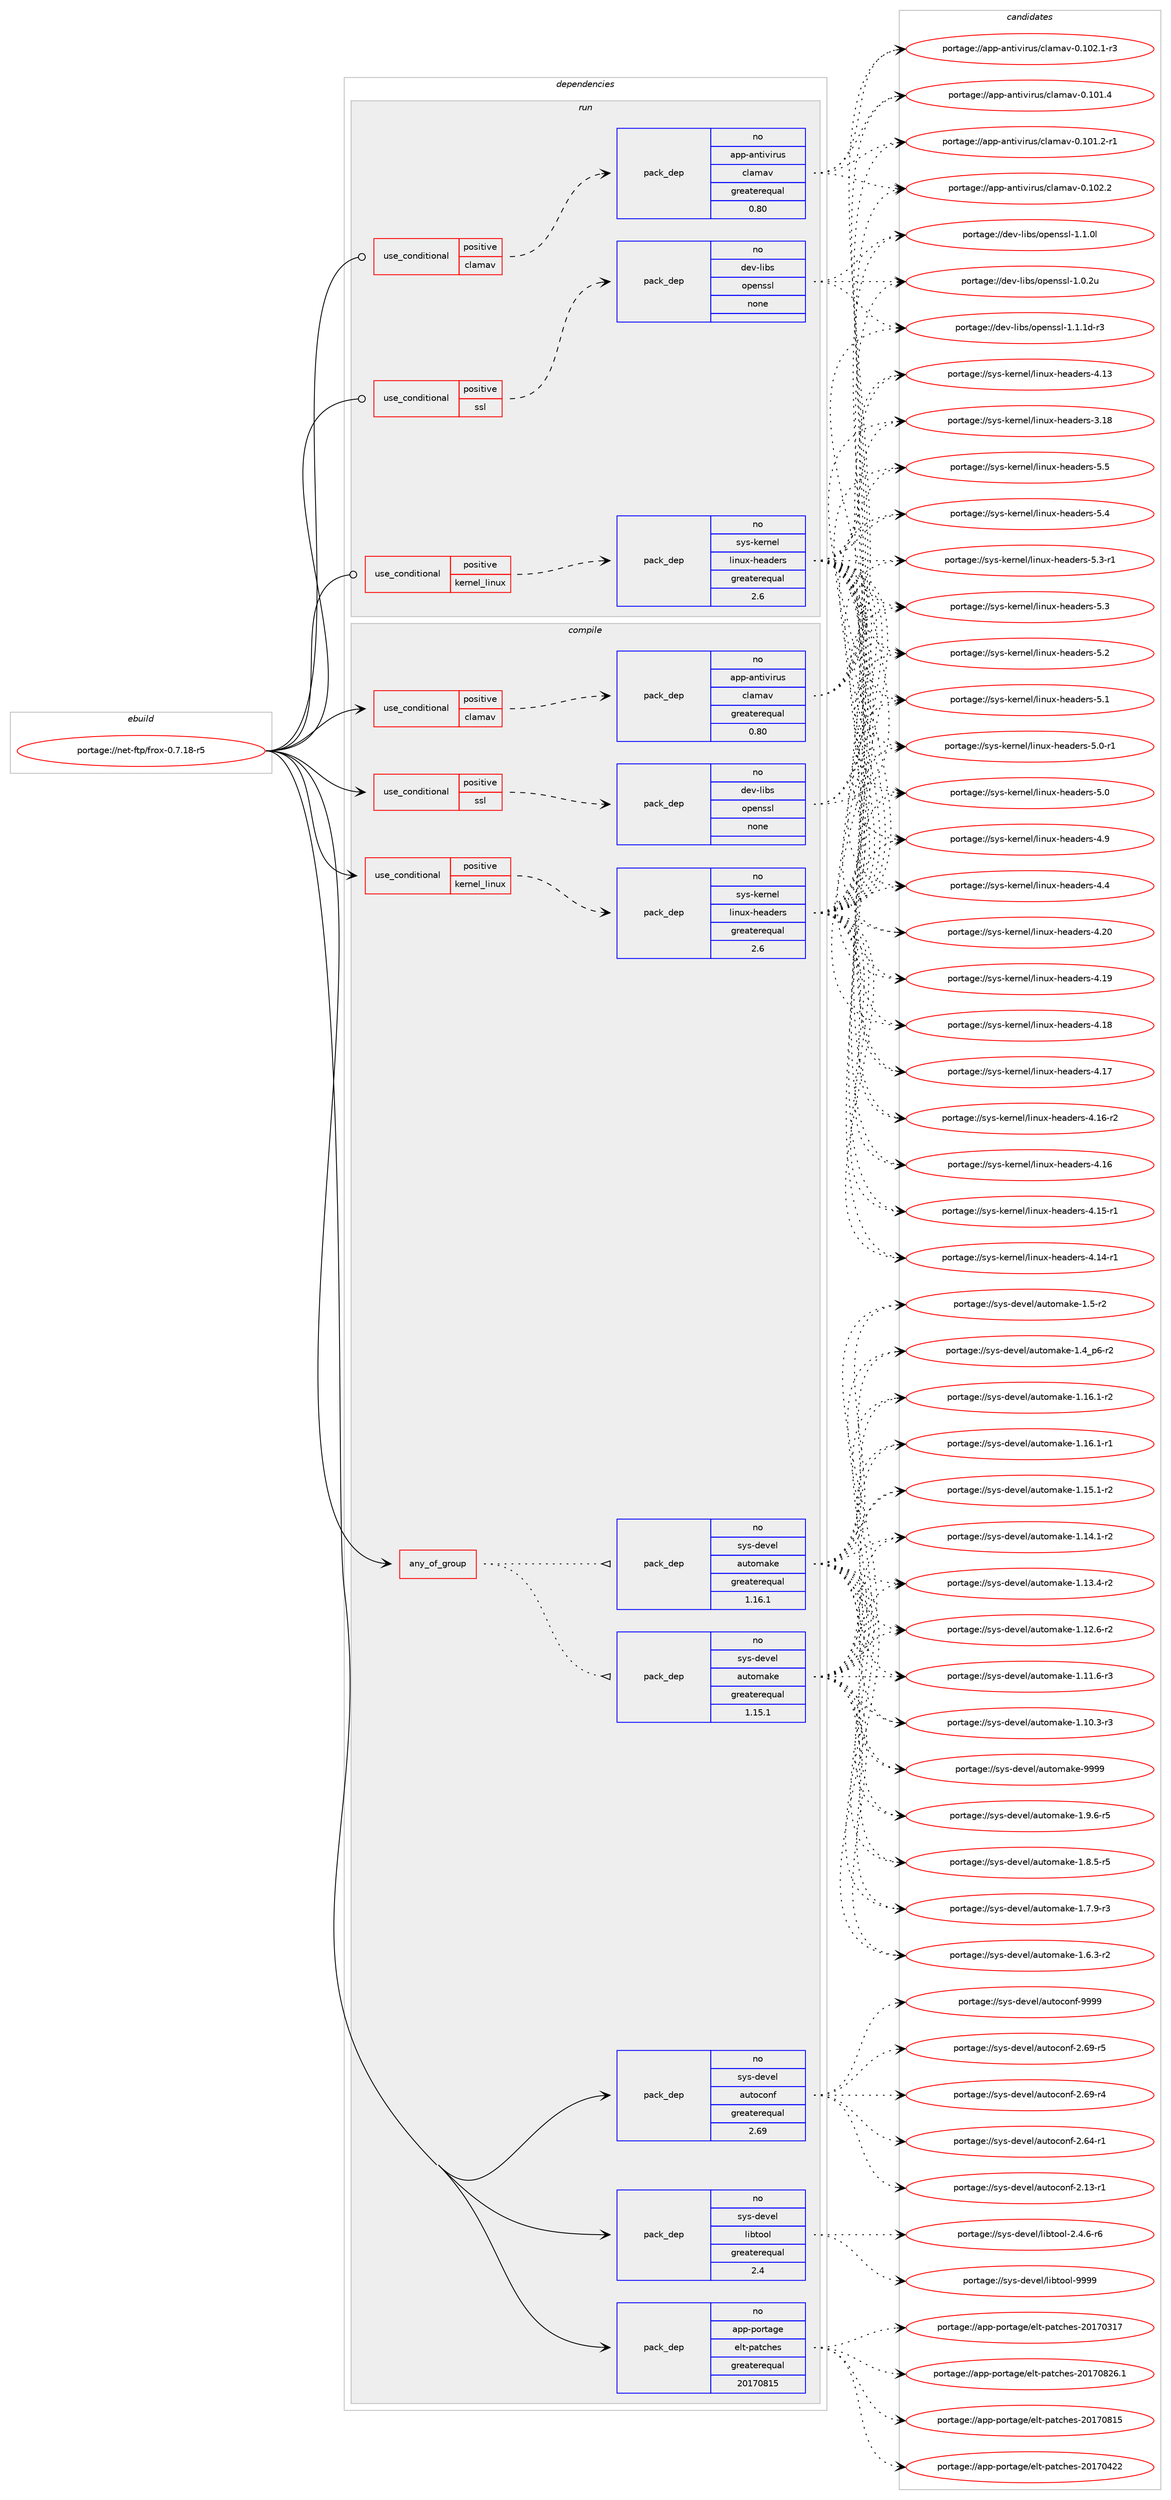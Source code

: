 digraph prolog {

# *************
# Graph options
# *************

newrank=true;
concentrate=true;
compound=true;
graph [rankdir=LR,fontname=Helvetica,fontsize=10,ranksep=1.5];#, ranksep=2.5, nodesep=0.2];
edge  [arrowhead=vee];
node  [fontname=Helvetica,fontsize=10];

# **********
# The ebuild
# **********

subgraph cluster_leftcol {
color=gray;
rank=same;
label=<<i>ebuild</i>>;
id [label="portage://net-ftp/frox-0.7.18-r5", color=red, width=4, href="../net-ftp/frox-0.7.18-r5.svg"];
}

# ****************
# The dependencies
# ****************

subgraph cluster_midcol {
color=gray;
label=<<i>dependencies</i>>;
subgraph cluster_compile {
fillcolor="#eeeeee";
style=filled;
label=<<i>compile</i>>;
subgraph any2130 {
dependency130627 [label=<<TABLE BORDER="0" CELLBORDER="1" CELLSPACING="0" CELLPADDING="4"><TR><TD CELLPADDING="10">any_of_group</TD></TR></TABLE>>, shape=none, color=red];subgraph pack100191 {
dependency130628 [label=<<TABLE BORDER="0" CELLBORDER="1" CELLSPACING="0" CELLPADDING="4" WIDTH="220"><TR><TD ROWSPAN="6" CELLPADDING="30">pack_dep</TD></TR><TR><TD WIDTH="110">no</TD></TR><TR><TD>sys-devel</TD></TR><TR><TD>automake</TD></TR><TR><TD>greaterequal</TD></TR><TR><TD>1.16.1</TD></TR></TABLE>>, shape=none, color=blue];
}
dependency130627:e -> dependency130628:w [weight=20,style="dotted",arrowhead="oinv"];
subgraph pack100192 {
dependency130629 [label=<<TABLE BORDER="0" CELLBORDER="1" CELLSPACING="0" CELLPADDING="4" WIDTH="220"><TR><TD ROWSPAN="6" CELLPADDING="30">pack_dep</TD></TR><TR><TD WIDTH="110">no</TD></TR><TR><TD>sys-devel</TD></TR><TR><TD>automake</TD></TR><TR><TD>greaterequal</TD></TR><TR><TD>1.15.1</TD></TR></TABLE>>, shape=none, color=blue];
}
dependency130627:e -> dependency130629:w [weight=20,style="dotted",arrowhead="oinv"];
}
id:e -> dependency130627:w [weight=20,style="solid",arrowhead="vee"];
subgraph cond28179 {
dependency130630 [label=<<TABLE BORDER="0" CELLBORDER="1" CELLSPACING="0" CELLPADDING="4"><TR><TD ROWSPAN="3" CELLPADDING="10">use_conditional</TD></TR><TR><TD>positive</TD></TR><TR><TD>clamav</TD></TR></TABLE>>, shape=none, color=red];
subgraph pack100193 {
dependency130631 [label=<<TABLE BORDER="0" CELLBORDER="1" CELLSPACING="0" CELLPADDING="4" WIDTH="220"><TR><TD ROWSPAN="6" CELLPADDING="30">pack_dep</TD></TR><TR><TD WIDTH="110">no</TD></TR><TR><TD>app-antivirus</TD></TR><TR><TD>clamav</TD></TR><TR><TD>greaterequal</TD></TR><TR><TD>0.80</TD></TR></TABLE>>, shape=none, color=blue];
}
dependency130630:e -> dependency130631:w [weight=20,style="dashed",arrowhead="vee"];
}
id:e -> dependency130630:w [weight=20,style="solid",arrowhead="vee"];
subgraph cond28180 {
dependency130632 [label=<<TABLE BORDER="0" CELLBORDER="1" CELLSPACING="0" CELLPADDING="4"><TR><TD ROWSPAN="3" CELLPADDING="10">use_conditional</TD></TR><TR><TD>positive</TD></TR><TR><TD>kernel_linux</TD></TR></TABLE>>, shape=none, color=red];
subgraph pack100194 {
dependency130633 [label=<<TABLE BORDER="0" CELLBORDER="1" CELLSPACING="0" CELLPADDING="4" WIDTH="220"><TR><TD ROWSPAN="6" CELLPADDING="30">pack_dep</TD></TR><TR><TD WIDTH="110">no</TD></TR><TR><TD>sys-kernel</TD></TR><TR><TD>linux-headers</TD></TR><TR><TD>greaterequal</TD></TR><TR><TD>2.6</TD></TR></TABLE>>, shape=none, color=blue];
}
dependency130632:e -> dependency130633:w [weight=20,style="dashed",arrowhead="vee"];
}
id:e -> dependency130632:w [weight=20,style="solid",arrowhead="vee"];
subgraph cond28181 {
dependency130634 [label=<<TABLE BORDER="0" CELLBORDER="1" CELLSPACING="0" CELLPADDING="4"><TR><TD ROWSPAN="3" CELLPADDING="10">use_conditional</TD></TR><TR><TD>positive</TD></TR><TR><TD>ssl</TD></TR></TABLE>>, shape=none, color=red];
subgraph pack100195 {
dependency130635 [label=<<TABLE BORDER="0" CELLBORDER="1" CELLSPACING="0" CELLPADDING="4" WIDTH="220"><TR><TD ROWSPAN="6" CELLPADDING="30">pack_dep</TD></TR><TR><TD WIDTH="110">no</TD></TR><TR><TD>dev-libs</TD></TR><TR><TD>openssl</TD></TR><TR><TD>none</TD></TR><TR><TD></TD></TR></TABLE>>, shape=none, color=blue];
}
dependency130634:e -> dependency130635:w [weight=20,style="dashed",arrowhead="vee"];
}
id:e -> dependency130634:w [weight=20,style="solid",arrowhead="vee"];
subgraph pack100196 {
dependency130636 [label=<<TABLE BORDER="0" CELLBORDER="1" CELLSPACING="0" CELLPADDING="4" WIDTH="220"><TR><TD ROWSPAN="6" CELLPADDING="30">pack_dep</TD></TR><TR><TD WIDTH="110">no</TD></TR><TR><TD>app-portage</TD></TR><TR><TD>elt-patches</TD></TR><TR><TD>greaterequal</TD></TR><TR><TD>20170815</TD></TR></TABLE>>, shape=none, color=blue];
}
id:e -> dependency130636:w [weight=20,style="solid",arrowhead="vee"];
subgraph pack100197 {
dependency130637 [label=<<TABLE BORDER="0" CELLBORDER="1" CELLSPACING="0" CELLPADDING="4" WIDTH="220"><TR><TD ROWSPAN="6" CELLPADDING="30">pack_dep</TD></TR><TR><TD WIDTH="110">no</TD></TR><TR><TD>sys-devel</TD></TR><TR><TD>autoconf</TD></TR><TR><TD>greaterequal</TD></TR><TR><TD>2.69</TD></TR></TABLE>>, shape=none, color=blue];
}
id:e -> dependency130637:w [weight=20,style="solid",arrowhead="vee"];
subgraph pack100198 {
dependency130638 [label=<<TABLE BORDER="0" CELLBORDER="1" CELLSPACING="0" CELLPADDING="4" WIDTH="220"><TR><TD ROWSPAN="6" CELLPADDING="30">pack_dep</TD></TR><TR><TD WIDTH="110">no</TD></TR><TR><TD>sys-devel</TD></TR><TR><TD>libtool</TD></TR><TR><TD>greaterequal</TD></TR><TR><TD>2.4</TD></TR></TABLE>>, shape=none, color=blue];
}
id:e -> dependency130638:w [weight=20,style="solid",arrowhead="vee"];
}
subgraph cluster_compileandrun {
fillcolor="#eeeeee";
style=filled;
label=<<i>compile and run</i>>;
}
subgraph cluster_run {
fillcolor="#eeeeee";
style=filled;
label=<<i>run</i>>;
subgraph cond28182 {
dependency130639 [label=<<TABLE BORDER="0" CELLBORDER="1" CELLSPACING="0" CELLPADDING="4"><TR><TD ROWSPAN="3" CELLPADDING="10">use_conditional</TD></TR><TR><TD>positive</TD></TR><TR><TD>clamav</TD></TR></TABLE>>, shape=none, color=red];
subgraph pack100199 {
dependency130640 [label=<<TABLE BORDER="0" CELLBORDER="1" CELLSPACING="0" CELLPADDING="4" WIDTH="220"><TR><TD ROWSPAN="6" CELLPADDING="30">pack_dep</TD></TR><TR><TD WIDTH="110">no</TD></TR><TR><TD>app-antivirus</TD></TR><TR><TD>clamav</TD></TR><TR><TD>greaterequal</TD></TR><TR><TD>0.80</TD></TR></TABLE>>, shape=none, color=blue];
}
dependency130639:e -> dependency130640:w [weight=20,style="dashed",arrowhead="vee"];
}
id:e -> dependency130639:w [weight=20,style="solid",arrowhead="odot"];
subgraph cond28183 {
dependency130641 [label=<<TABLE BORDER="0" CELLBORDER="1" CELLSPACING="0" CELLPADDING="4"><TR><TD ROWSPAN="3" CELLPADDING="10">use_conditional</TD></TR><TR><TD>positive</TD></TR><TR><TD>kernel_linux</TD></TR></TABLE>>, shape=none, color=red];
subgraph pack100200 {
dependency130642 [label=<<TABLE BORDER="0" CELLBORDER="1" CELLSPACING="0" CELLPADDING="4" WIDTH="220"><TR><TD ROWSPAN="6" CELLPADDING="30">pack_dep</TD></TR><TR><TD WIDTH="110">no</TD></TR><TR><TD>sys-kernel</TD></TR><TR><TD>linux-headers</TD></TR><TR><TD>greaterequal</TD></TR><TR><TD>2.6</TD></TR></TABLE>>, shape=none, color=blue];
}
dependency130641:e -> dependency130642:w [weight=20,style="dashed",arrowhead="vee"];
}
id:e -> dependency130641:w [weight=20,style="solid",arrowhead="odot"];
subgraph cond28184 {
dependency130643 [label=<<TABLE BORDER="0" CELLBORDER="1" CELLSPACING="0" CELLPADDING="4"><TR><TD ROWSPAN="3" CELLPADDING="10">use_conditional</TD></TR><TR><TD>positive</TD></TR><TR><TD>ssl</TD></TR></TABLE>>, shape=none, color=red];
subgraph pack100201 {
dependency130644 [label=<<TABLE BORDER="0" CELLBORDER="1" CELLSPACING="0" CELLPADDING="4" WIDTH="220"><TR><TD ROWSPAN="6" CELLPADDING="30">pack_dep</TD></TR><TR><TD WIDTH="110">no</TD></TR><TR><TD>dev-libs</TD></TR><TR><TD>openssl</TD></TR><TR><TD>none</TD></TR><TR><TD></TD></TR></TABLE>>, shape=none, color=blue];
}
dependency130643:e -> dependency130644:w [weight=20,style="dashed",arrowhead="vee"];
}
id:e -> dependency130643:w [weight=20,style="solid",arrowhead="odot"];
}
}

# **************
# The candidates
# **************

subgraph cluster_choices {
rank=same;
color=gray;
label=<<i>candidates</i>>;

subgraph choice100191 {
color=black;
nodesep=1;
choice115121115451001011181011084797117116111109971071014557575757 [label="portage://sys-devel/automake-9999", color=red, width=4,href="../sys-devel/automake-9999.svg"];
choice115121115451001011181011084797117116111109971071014549465746544511453 [label="portage://sys-devel/automake-1.9.6-r5", color=red, width=4,href="../sys-devel/automake-1.9.6-r5.svg"];
choice115121115451001011181011084797117116111109971071014549465646534511453 [label="portage://sys-devel/automake-1.8.5-r5", color=red, width=4,href="../sys-devel/automake-1.8.5-r5.svg"];
choice115121115451001011181011084797117116111109971071014549465546574511451 [label="portage://sys-devel/automake-1.7.9-r3", color=red, width=4,href="../sys-devel/automake-1.7.9-r3.svg"];
choice115121115451001011181011084797117116111109971071014549465446514511450 [label="portage://sys-devel/automake-1.6.3-r2", color=red, width=4,href="../sys-devel/automake-1.6.3-r2.svg"];
choice11512111545100101118101108479711711611110997107101454946534511450 [label="portage://sys-devel/automake-1.5-r2", color=red, width=4,href="../sys-devel/automake-1.5-r2.svg"];
choice115121115451001011181011084797117116111109971071014549465295112544511450 [label="portage://sys-devel/automake-1.4_p6-r2", color=red, width=4,href="../sys-devel/automake-1.4_p6-r2.svg"];
choice11512111545100101118101108479711711611110997107101454946495446494511450 [label="portage://sys-devel/automake-1.16.1-r2", color=red, width=4,href="../sys-devel/automake-1.16.1-r2.svg"];
choice11512111545100101118101108479711711611110997107101454946495446494511449 [label="portage://sys-devel/automake-1.16.1-r1", color=red, width=4,href="../sys-devel/automake-1.16.1-r1.svg"];
choice11512111545100101118101108479711711611110997107101454946495346494511450 [label="portage://sys-devel/automake-1.15.1-r2", color=red, width=4,href="../sys-devel/automake-1.15.1-r2.svg"];
choice11512111545100101118101108479711711611110997107101454946495246494511450 [label="portage://sys-devel/automake-1.14.1-r2", color=red, width=4,href="../sys-devel/automake-1.14.1-r2.svg"];
choice11512111545100101118101108479711711611110997107101454946495146524511450 [label="portage://sys-devel/automake-1.13.4-r2", color=red, width=4,href="../sys-devel/automake-1.13.4-r2.svg"];
choice11512111545100101118101108479711711611110997107101454946495046544511450 [label="portage://sys-devel/automake-1.12.6-r2", color=red, width=4,href="../sys-devel/automake-1.12.6-r2.svg"];
choice11512111545100101118101108479711711611110997107101454946494946544511451 [label="portage://sys-devel/automake-1.11.6-r3", color=red, width=4,href="../sys-devel/automake-1.11.6-r3.svg"];
choice11512111545100101118101108479711711611110997107101454946494846514511451 [label="portage://sys-devel/automake-1.10.3-r3", color=red, width=4,href="../sys-devel/automake-1.10.3-r3.svg"];
dependency130628:e -> choice115121115451001011181011084797117116111109971071014557575757:w [style=dotted,weight="100"];
dependency130628:e -> choice115121115451001011181011084797117116111109971071014549465746544511453:w [style=dotted,weight="100"];
dependency130628:e -> choice115121115451001011181011084797117116111109971071014549465646534511453:w [style=dotted,weight="100"];
dependency130628:e -> choice115121115451001011181011084797117116111109971071014549465546574511451:w [style=dotted,weight="100"];
dependency130628:e -> choice115121115451001011181011084797117116111109971071014549465446514511450:w [style=dotted,weight="100"];
dependency130628:e -> choice11512111545100101118101108479711711611110997107101454946534511450:w [style=dotted,weight="100"];
dependency130628:e -> choice115121115451001011181011084797117116111109971071014549465295112544511450:w [style=dotted,weight="100"];
dependency130628:e -> choice11512111545100101118101108479711711611110997107101454946495446494511450:w [style=dotted,weight="100"];
dependency130628:e -> choice11512111545100101118101108479711711611110997107101454946495446494511449:w [style=dotted,weight="100"];
dependency130628:e -> choice11512111545100101118101108479711711611110997107101454946495346494511450:w [style=dotted,weight="100"];
dependency130628:e -> choice11512111545100101118101108479711711611110997107101454946495246494511450:w [style=dotted,weight="100"];
dependency130628:e -> choice11512111545100101118101108479711711611110997107101454946495146524511450:w [style=dotted,weight="100"];
dependency130628:e -> choice11512111545100101118101108479711711611110997107101454946495046544511450:w [style=dotted,weight="100"];
dependency130628:e -> choice11512111545100101118101108479711711611110997107101454946494946544511451:w [style=dotted,weight="100"];
dependency130628:e -> choice11512111545100101118101108479711711611110997107101454946494846514511451:w [style=dotted,weight="100"];
}
subgraph choice100192 {
color=black;
nodesep=1;
choice115121115451001011181011084797117116111109971071014557575757 [label="portage://sys-devel/automake-9999", color=red, width=4,href="../sys-devel/automake-9999.svg"];
choice115121115451001011181011084797117116111109971071014549465746544511453 [label="portage://sys-devel/automake-1.9.6-r5", color=red, width=4,href="../sys-devel/automake-1.9.6-r5.svg"];
choice115121115451001011181011084797117116111109971071014549465646534511453 [label="portage://sys-devel/automake-1.8.5-r5", color=red, width=4,href="../sys-devel/automake-1.8.5-r5.svg"];
choice115121115451001011181011084797117116111109971071014549465546574511451 [label="portage://sys-devel/automake-1.7.9-r3", color=red, width=4,href="../sys-devel/automake-1.7.9-r3.svg"];
choice115121115451001011181011084797117116111109971071014549465446514511450 [label="portage://sys-devel/automake-1.6.3-r2", color=red, width=4,href="../sys-devel/automake-1.6.3-r2.svg"];
choice11512111545100101118101108479711711611110997107101454946534511450 [label="portage://sys-devel/automake-1.5-r2", color=red, width=4,href="../sys-devel/automake-1.5-r2.svg"];
choice115121115451001011181011084797117116111109971071014549465295112544511450 [label="portage://sys-devel/automake-1.4_p6-r2", color=red, width=4,href="../sys-devel/automake-1.4_p6-r2.svg"];
choice11512111545100101118101108479711711611110997107101454946495446494511450 [label="portage://sys-devel/automake-1.16.1-r2", color=red, width=4,href="../sys-devel/automake-1.16.1-r2.svg"];
choice11512111545100101118101108479711711611110997107101454946495446494511449 [label="portage://sys-devel/automake-1.16.1-r1", color=red, width=4,href="../sys-devel/automake-1.16.1-r1.svg"];
choice11512111545100101118101108479711711611110997107101454946495346494511450 [label="portage://sys-devel/automake-1.15.1-r2", color=red, width=4,href="../sys-devel/automake-1.15.1-r2.svg"];
choice11512111545100101118101108479711711611110997107101454946495246494511450 [label="portage://sys-devel/automake-1.14.1-r2", color=red, width=4,href="../sys-devel/automake-1.14.1-r2.svg"];
choice11512111545100101118101108479711711611110997107101454946495146524511450 [label="portage://sys-devel/automake-1.13.4-r2", color=red, width=4,href="../sys-devel/automake-1.13.4-r2.svg"];
choice11512111545100101118101108479711711611110997107101454946495046544511450 [label="portage://sys-devel/automake-1.12.6-r2", color=red, width=4,href="../sys-devel/automake-1.12.6-r2.svg"];
choice11512111545100101118101108479711711611110997107101454946494946544511451 [label="portage://sys-devel/automake-1.11.6-r3", color=red, width=4,href="../sys-devel/automake-1.11.6-r3.svg"];
choice11512111545100101118101108479711711611110997107101454946494846514511451 [label="portage://sys-devel/automake-1.10.3-r3", color=red, width=4,href="../sys-devel/automake-1.10.3-r3.svg"];
dependency130629:e -> choice115121115451001011181011084797117116111109971071014557575757:w [style=dotted,weight="100"];
dependency130629:e -> choice115121115451001011181011084797117116111109971071014549465746544511453:w [style=dotted,weight="100"];
dependency130629:e -> choice115121115451001011181011084797117116111109971071014549465646534511453:w [style=dotted,weight="100"];
dependency130629:e -> choice115121115451001011181011084797117116111109971071014549465546574511451:w [style=dotted,weight="100"];
dependency130629:e -> choice115121115451001011181011084797117116111109971071014549465446514511450:w [style=dotted,weight="100"];
dependency130629:e -> choice11512111545100101118101108479711711611110997107101454946534511450:w [style=dotted,weight="100"];
dependency130629:e -> choice115121115451001011181011084797117116111109971071014549465295112544511450:w [style=dotted,weight="100"];
dependency130629:e -> choice11512111545100101118101108479711711611110997107101454946495446494511450:w [style=dotted,weight="100"];
dependency130629:e -> choice11512111545100101118101108479711711611110997107101454946495446494511449:w [style=dotted,weight="100"];
dependency130629:e -> choice11512111545100101118101108479711711611110997107101454946495346494511450:w [style=dotted,weight="100"];
dependency130629:e -> choice11512111545100101118101108479711711611110997107101454946495246494511450:w [style=dotted,weight="100"];
dependency130629:e -> choice11512111545100101118101108479711711611110997107101454946495146524511450:w [style=dotted,weight="100"];
dependency130629:e -> choice11512111545100101118101108479711711611110997107101454946495046544511450:w [style=dotted,weight="100"];
dependency130629:e -> choice11512111545100101118101108479711711611110997107101454946494946544511451:w [style=dotted,weight="100"];
dependency130629:e -> choice11512111545100101118101108479711711611110997107101454946494846514511451:w [style=dotted,weight="100"];
}
subgraph choice100193 {
color=black;
nodesep=1;
choice971121124597110116105118105114117115479910897109971184548464948504650 [label="portage://app-antivirus/clamav-0.102.2", color=red, width=4,href="../app-antivirus/clamav-0.102.2.svg"];
choice9711211245971101161051181051141171154799108971099711845484649485046494511451 [label="portage://app-antivirus/clamav-0.102.1-r3", color=red, width=4,href="../app-antivirus/clamav-0.102.1-r3.svg"];
choice971121124597110116105118105114117115479910897109971184548464948494652 [label="portage://app-antivirus/clamav-0.101.4", color=red, width=4,href="../app-antivirus/clamav-0.101.4.svg"];
choice9711211245971101161051181051141171154799108971099711845484649484946504511449 [label="portage://app-antivirus/clamav-0.101.2-r1", color=red, width=4,href="../app-antivirus/clamav-0.101.2-r1.svg"];
dependency130631:e -> choice971121124597110116105118105114117115479910897109971184548464948504650:w [style=dotted,weight="100"];
dependency130631:e -> choice9711211245971101161051181051141171154799108971099711845484649485046494511451:w [style=dotted,weight="100"];
dependency130631:e -> choice971121124597110116105118105114117115479910897109971184548464948494652:w [style=dotted,weight="100"];
dependency130631:e -> choice9711211245971101161051181051141171154799108971099711845484649484946504511449:w [style=dotted,weight="100"];
}
subgraph choice100194 {
color=black;
nodesep=1;
choice1151211154510710111411010110847108105110117120451041019710010111411545534653 [label="portage://sys-kernel/linux-headers-5.5", color=red, width=4,href="../sys-kernel/linux-headers-5.5.svg"];
choice1151211154510710111411010110847108105110117120451041019710010111411545534652 [label="portage://sys-kernel/linux-headers-5.4", color=red, width=4,href="../sys-kernel/linux-headers-5.4.svg"];
choice11512111545107101114110101108471081051101171204510410197100101114115455346514511449 [label="portage://sys-kernel/linux-headers-5.3-r1", color=red, width=4,href="../sys-kernel/linux-headers-5.3-r1.svg"];
choice1151211154510710111411010110847108105110117120451041019710010111411545534651 [label="portage://sys-kernel/linux-headers-5.3", color=red, width=4,href="../sys-kernel/linux-headers-5.3.svg"];
choice1151211154510710111411010110847108105110117120451041019710010111411545534650 [label="portage://sys-kernel/linux-headers-5.2", color=red, width=4,href="../sys-kernel/linux-headers-5.2.svg"];
choice1151211154510710111411010110847108105110117120451041019710010111411545534649 [label="portage://sys-kernel/linux-headers-5.1", color=red, width=4,href="../sys-kernel/linux-headers-5.1.svg"];
choice11512111545107101114110101108471081051101171204510410197100101114115455346484511449 [label="portage://sys-kernel/linux-headers-5.0-r1", color=red, width=4,href="../sys-kernel/linux-headers-5.0-r1.svg"];
choice1151211154510710111411010110847108105110117120451041019710010111411545534648 [label="portage://sys-kernel/linux-headers-5.0", color=red, width=4,href="../sys-kernel/linux-headers-5.0.svg"];
choice1151211154510710111411010110847108105110117120451041019710010111411545524657 [label="portage://sys-kernel/linux-headers-4.9", color=red, width=4,href="../sys-kernel/linux-headers-4.9.svg"];
choice1151211154510710111411010110847108105110117120451041019710010111411545524652 [label="portage://sys-kernel/linux-headers-4.4", color=red, width=4,href="../sys-kernel/linux-headers-4.4.svg"];
choice115121115451071011141101011084710810511011712045104101971001011141154552465048 [label="portage://sys-kernel/linux-headers-4.20", color=red, width=4,href="../sys-kernel/linux-headers-4.20.svg"];
choice115121115451071011141101011084710810511011712045104101971001011141154552464957 [label="portage://sys-kernel/linux-headers-4.19", color=red, width=4,href="../sys-kernel/linux-headers-4.19.svg"];
choice115121115451071011141101011084710810511011712045104101971001011141154552464956 [label="portage://sys-kernel/linux-headers-4.18", color=red, width=4,href="../sys-kernel/linux-headers-4.18.svg"];
choice115121115451071011141101011084710810511011712045104101971001011141154552464955 [label="portage://sys-kernel/linux-headers-4.17", color=red, width=4,href="../sys-kernel/linux-headers-4.17.svg"];
choice1151211154510710111411010110847108105110117120451041019710010111411545524649544511450 [label="portage://sys-kernel/linux-headers-4.16-r2", color=red, width=4,href="../sys-kernel/linux-headers-4.16-r2.svg"];
choice115121115451071011141101011084710810511011712045104101971001011141154552464954 [label="portage://sys-kernel/linux-headers-4.16", color=red, width=4,href="../sys-kernel/linux-headers-4.16.svg"];
choice1151211154510710111411010110847108105110117120451041019710010111411545524649534511449 [label="portage://sys-kernel/linux-headers-4.15-r1", color=red, width=4,href="../sys-kernel/linux-headers-4.15-r1.svg"];
choice1151211154510710111411010110847108105110117120451041019710010111411545524649524511449 [label="portage://sys-kernel/linux-headers-4.14-r1", color=red, width=4,href="../sys-kernel/linux-headers-4.14-r1.svg"];
choice115121115451071011141101011084710810511011712045104101971001011141154552464951 [label="portage://sys-kernel/linux-headers-4.13", color=red, width=4,href="../sys-kernel/linux-headers-4.13.svg"];
choice115121115451071011141101011084710810511011712045104101971001011141154551464956 [label="portage://sys-kernel/linux-headers-3.18", color=red, width=4,href="../sys-kernel/linux-headers-3.18.svg"];
dependency130633:e -> choice1151211154510710111411010110847108105110117120451041019710010111411545534653:w [style=dotted,weight="100"];
dependency130633:e -> choice1151211154510710111411010110847108105110117120451041019710010111411545534652:w [style=dotted,weight="100"];
dependency130633:e -> choice11512111545107101114110101108471081051101171204510410197100101114115455346514511449:w [style=dotted,weight="100"];
dependency130633:e -> choice1151211154510710111411010110847108105110117120451041019710010111411545534651:w [style=dotted,weight="100"];
dependency130633:e -> choice1151211154510710111411010110847108105110117120451041019710010111411545534650:w [style=dotted,weight="100"];
dependency130633:e -> choice1151211154510710111411010110847108105110117120451041019710010111411545534649:w [style=dotted,weight="100"];
dependency130633:e -> choice11512111545107101114110101108471081051101171204510410197100101114115455346484511449:w [style=dotted,weight="100"];
dependency130633:e -> choice1151211154510710111411010110847108105110117120451041019710010111411545534648:w [style=dotted,weight="100"];
dependency130633:e -> choice1151211154510710111411010110847108105110117120451041019710010111411545524657:w [style=dotted,weight="100"];
dependency130633:e -> choice1151211154510710111411010110847108105110117120451041019710010111411545524652:w [style=dotted,weight="100"];
dependency130633:e -> choice115121115451071011141101011084710810511011712045104101971001011141154552465048:w [style=dotted,weight="100"];
dependency130633:e -> choice115121115451071011141101011084710810511011712045104101971001011141154552464957:w [style=dotted,weight="100"];
dependency130633:e -> choice115121115451071011141101011084710810511011712045104101971001011141154552464956:w [style=dotted,weight="100"];
dependency130633:e -> choice115121115451071011141101011084710810511011712045104101971001011141154552464955:w [style=dotted,weight="100"];
dependency130633:e -> choice1151211154510710111411010110847108105110117120451041019710010111411545524649544511450:w [style=dotted,weight="100"];
dependency130633:e -> choice115121115451071011141101011084710810511011712045104101971001011141154552464954:w [style=dotted,weight="100"];
dependency130633:e -> choice1151211154510710111411010110847108105110117120451041019710010111411545524649534511449:w [style=dotted,weight="100"];
dependency130633:e -> choice1151211154510710111411010110847108105110117120451041019710010111411545524649524511449:w [style=dotted,weight="100"];
dependency130633:e -> choice115121115451071011141101011084710810511011712045104101971001011141154552464951:w [style=dotted,weight="100"];
dependency130633:e -> choice115121115451071011141101011084710810511011712045104101971001011141154551464956:w [style=dotted,weight="100"];
}
subgraph choice100195 {
color=black;
nodesep=1;
choice1001011184510810598115471111121011101151151084549464946491004511451 [label="portage://dev-libs/openssl-1.1.1d-r3", color=red, width=4,href="../dev-libs/openssl-1.1.1d-r3.svg"];
choice100101118451081059811547111112101110115115108454946494648108 [label="portage://dev-libs/openssl-1.1.0l", color=red, width=4,href="../dev-libs/openssl-1.1.0l.svg"];
choice100101118451081059811547111112101110115115108454946484650117 [label="portage://dev-libs/openssl-1.0.2u", color=red, width=4,href="../dev-libs/openssl-1.0.2u.svg"];
dependency130635:e -> choice1001011184510810598115471111121011101151151084549464946491004511451:w [style=dotted,weight="100"];
dependency130635:e -> choice100101118451081059811547111112101110115115108454946494648108:w [style=dotted,weight="100"];
dependency130635:e -> choice100101118451081059811547111112101110115115108454946484650117:w [style=dotted,weight="100"];
}
subgraph choice100196 {
color=black;
nodesep=1;
choice971121124511211111411697103101471011081164511297116991041011154550484955485650544649 [label="portage://app-portage/elt-patches-20170826.1", color=red, width=4,href="../app-portage/elt-patches-20170826.1.svg"];
choice97112112451121111141169710310147101108116451129711699104101115455048495548564953 [label="portage://app-portage/elt-patches-20170815", color=red, width=4,href="../app-portage/elt-patches-20170815.svg"];
choice97112112451121111141169710310147101108116451129711699104101115455048495548525050 [label="portage://app-portage/elt-patches-20170422", color=red, width=4,href="../app-portage/elt-patches-20170422.svg"];
choice97112112451121111141169710310147101108116451129711699104101115455048495548514955 [label="portage://app-portage/elt-patches-20170317", color=red, width=4,href="../app-portage/elt-patches-20170317.svg"];
dependency130636:e -> choice971121124511211111411697103101471011081164511297116991041011154550484955485650544649:w [style=dotted,weight="100"];
dependency130636:e -> choice97112112451121111141169710310147101108116451129711699104101115455048495548564953:w [style=dotted,weight="100"];
dependency130636:e -> choice97112112451121111141169710310147101108116451129711699104101115455048495548525050:w [style=dotted,weight="100"];
dependency130636:e -> choice97112112451121111141169710310147101108116451129711699104101115455048495548514955:w [style=dotted,weight="100"];
}
subgraph choice100197 {
color=black;
nodesep=1;
choice115121115451001011181011084797117116111991111101024557575757 [label="portage://sys-devel/autoconf-9999", color=red, width=4,href="../sys-devel/autoconf-9999.svg"];
choice1151211154510010111810110847971171161119911111010245504654574511453 [label="portage://sys-devel/autoconf-2.69-r5", color=red, width=4,href="../sys-devel/autoconf-2.69-r5.svg"];
choice1151211154510010111810110847971171161119911111010245504654574511452 [label="portage://sys-devel/autoconf-2.69-r4", color=red, width=4,href="../sys-devel/autoconf-2.69-r4.svg"];
choice1151211154510010111810110847971171161119911111010245504654524511449 [label="portage://sys-devel/autoconf-2.64-r1", color=red, width=4,href="../sys-devel/autoconf-2.64-r1.svg"];
choice1151211154510010111810110847971171161119911111010245504649514511449 [label="portage://sys-devel/autoconf-2.13-r1", color=red, width=4,href="../sys-devel/autoconf-2.13-r1.svg"];
dependency130637:e -> choice115121115451001011181011084797117116111991111101024557575757:w [style=dotted,weight="100"];
dependency130637:e -> choice1151211154510010111810110847971171161119911111010245504654574511453:w [style=dotted,weight="100"];
dependency130637:e -> choice1151211154510010111810110847971171161119911111010245504654574511452:w [style=dotted,weight="100"];
dependency130637:e -> choice1151211154510010111810110847971171161119911111010245504654524511449:w [style=dotted,weight="100"];
dependency130637:e -> choice1151211154510010111810110847971171161119911111010245504649514511449:w [style=dotted,weight="100"];
}
subgraph choice100198 {
color=black;
nodesep=1;
choice1151211154510010111810110847108105981161111111084557575757 [label="portage://sys-devel/libtool-9999", color=red, width=4,href="../sys-devel/libtool-9999.svg"];
choice1151211154510010111810110847108105981161111111084550465246544511454 [label="portage://sys-devel/libtool-2.4.6-r6", color=red, width=4,href="../sys-devel/libtool-2.4.6-r6.svg"];
dependency130638:e -> choice1151211154510010111810110847108105981161111111084557575757:w [style=dotted,weight="100"];
dependency130638:e -> choice1151211154510010111810110847108105981161111111084550465246544511454:w [style=dotted,weight="100"];
}
subgraph choice100199 {
color=black;
nodesep=1;
choice971121124597110116105118105114117115479910897109971184548464948504650 [label="portage://app-antivirus/clamav-0.102.2", color=red, width=4,href="../app-antivirus/clamav-0.102.2.svg"];
choice9711211245971101161051181051141171154799108971099711845484649485046494511451 [label="portage://app-antivirus/clamav-0.102.1-r3", color=red, width=4,href="../app-antivirus/clamav-0.102.1-r3.svg"];
choice971121124597110116105118105114117115479910897109971184548464948494652 [label="portage://app-antivirus/clamav-0.101.4", color=red, width=4,href="../app-antivirus/clamav-0.101.4.svg"];
choice9711211245971101161051181051141171154799108971099711845484649484946504511449 [label="portage://app-antivirus/clamav-0.101.2-r1", color=red, width=4,href="../app-antivirus/clamav-0.101.2-r1.svg"];
dependency130640:e -> choice971121124597110116105118105114117115479910897109971184548464948504650:w [style=dotted,weight="100"];
dependency130640:e -> choice9711211245971101161051181051141171154799108971099711845484649485046494511451:w [style=dotted,weight="100"];
dependency130640:e -> choice971121124597110116105118105114117115479910897109971184548464948494652:w [style=dotted,weight="100"];
dependency130640:e -> choice9711211245971101161051181051141171154799108971099711845484649484946504511449:w [style=dotted,weight="100"];
}
subgraph choice100200 {
color=black;
nodesep=1;
choice1151211154510710111411010110847108105110117120451041019710010111411545534653 [label="portage://sys-kernel/linux-headers-5.5", color=red, width=4,href="../sys-kernel/linux-headers-5.5.svg"];
choice1151211154510710111411010110847108105110117120451041019710010111411545534652 [label="portage://sys-kernel/linux-headers-5.4", color=red, width=4,href="../sys-kernel/linux-headers-5.4.svg"];
choice11512111545107101114110101108471081051101171204510410197100101114115455346514511449 [label="portage://sys-kernel/linux-headers-5.3-r1", color=red, width=4,href="../sys-kernel/linux-headers-5.3-r1.svg"];
choice1151211154510710111411010110847108105110117120451041019710010111411545534651 [label="portage://sys-kernel/linux-headers-5.3", color=red, width=4,href="../sys-kernel/linux-headers-5.3.svg"];
choice1151211154510710111411010110847108105110117120451041019710010111411545534650 [label="portage://sys-kernel/linux-headers-5.2", color=red, width=4,href="../sys-kernel/linux-headers-5.2.svg"];
choice1151211154510710111411010110847108105110117120451041019710010111411545534649 [label="portage://sys-kernel/linux-headers-5.1", color=red, width=4,href="../sys-kernel/linux-headers-5.1.svg"];
choice11512111545107101114110101108471081051101171204510410197100101114115455346484511449 [label="portage://sys-kernel/linux-headers-5.0-r1", color=red, width=4,href="../sys-kernel/linux-headers-5.0-r1.svg"];
choice1151211154510710111411010110847108105110117120451041019710010111411545534648 [label="portage://sys-kernel/linux-headers-5.0", color=red, width=4,href="../sys-kernel/linux-headers-5.0.svg"];
choice1151211154510710111411010110847108105110117120451041019710010111411545524657 [label="portage://sys-kernel/linux-headers-4.9", color=red, width=4,href="../sys-kernel/linux-headers-4.9.svg"];
choice1151211154510710111411010110847108105110117120451041019710010111411545524652 [label="portage://sys-kernel/linux-headers-4.4", color=red, width=4,href="../sys-kernel/linux-headers-4.4.svg"];
choice115121115451071011141101011084710810511011712045104101971001011141154552465048 [label="portage://sys-kernel/linux-headers-4.20", color=red, width=4,href="../sys-kernel/linux-headers-4.20.svg"];
choice115121115451071011141101011084710810511011712045104101971001011141154552464957 [label="portage://sys-kernel/linux-headers-4.19", color=red, width=4,href="../sys-kernel/linux-headers-4.19.svg"];
choice115121115451071011141101011084710810511011712045104101971001011141154552464956 [label="portage://sys-kernel/linux-headers-4.18", color=red, width=4,href="../sys-kernel/linux-headers-4.18.svg"];
choice115121115451071011141101011084710810511011712045104101971001011141154552464955 [label="portage://sys-kernel/linux-headers-4.17", color=red, width=4,href="../sys-kernel/linux-headers-4.17.svg"];
choice1151211154510710111411010110847108105110117120451041019710010111411545524649544511450 [label="portage://sys-kernel/linux-headers-4.16-r2", color=red, width=4,href="../sys-kernel/linux-headers-4.16-r2.svg"];
choice115121115451071011141101011084710810511011712045104101971001011141154552464954 [label="portage://sys-kernel/linux-headers-4.16", color=red, width=4,href="../sys-kernel/linux-headers-4.16.svg"];
choice1151211154510710111411010110847108105110117120451041019710010111411545524649534511449 [label="portage://sys-kernel/linux-headers-4.15-r1", color=red, width=4,href="../sys-kernel/linux-headers-4.15-r1.svg"];
choice1151211154510710111411010110847108105110117120451041019710010111411545524649524511449 [label="portage://sys-kernel/linux-headers-4.14-r1", color=red, width=4,href="../sys-kernel/linux-headers-4.14-r1.svg"];
choice115121115451071011141101011084710810511011712045104101971001011141154552464951 [label="portage://sys-kernel/linux-headers-4.13", color=red, width=4,href="../sys-kernel/linux-headers-4.13.svg"];
choice115121115451071011141101011084710810511011712045104101971001011141154551464956 [label="portage://sys-kernel/linux-headers-3.18", color=red, width=4,href="../sys-kernel/linux-headers-3.18.svg"];
dependency130642:e -> choice1151211154510710111411010110847108105110117120451041019710010111411545534653:w [style=dotted,weight="100"];
dependency130642:e -> choice1151211154510710111411010110847108105110117120451041019710010111411545534652:w [style=dotted,weight="100"];
dependency130642:e -> choice11512111545107101114110101108471081051101171204510410197100101114115455346514511449:w [style=dotted,weight="100"];
dependency130642:e -> choice1151211154510710111411010110847108105110117120451041019710010111411545534651:w [style=dotted,weight="100"];
dependency130642:e -> choice1151211154510710111411010110847108105110117120451041019710010111411545534650:w [style=dotted,weight="100"];
dependency130642:e -> choice1151211154510710111411010110847108105110117120451041019710010111411545534649:w [style=dotted,weight="100"];
dependency130642:e -> choice11512111545107101114110101108471081051101171204510410197100101114115455346484511449:w [style=dotted,weight="100"];
dependency130642:e -> choice1151211154510710111411010110847108105110117120451041019710010111411545534648:w [style=dotted,weight="100"];
dependency130642:e -> choice1151211154510710111411010110847108105110117120451041019710010111411545524657:w [style=dotted,weight="100"];
dependency130642:e -> choice1151211154510710111411010110847108105110117120451041019710010111411545524652:w [style=dotted,weight="100"];
dependency130642:e -> choice115121115451071011141101011084710810511011712045104101971001011141154552465048:w [style=dotted,weight="100"];
dependency130642:e -> choice115121115451071011141101011084710810511011712045104101971001011141154552464957:w [style=dotted,weight="100"];
dependency130642:e -> choice115121115451071011141101011084710810511011712045104101971001011141154552464956:w [style=dotted,weight="100"];
dependency130642:e -> choice115121115451071011141101011084710810511011712045104101971001011141154552464955:w [style=dotted,weight="100"];
dependency130642:e -> choice1151211154510710111411010110847108105110117120451041019710010111411545524649544511450:w [style=dotted,weight="100"];
dependency130642:e -> choice115121115451071011141101011084710810511011712045104101971001011141154552464954:w [style=dotted,weight="100"];
dependency130642:e -> choice1151211154510710111411010110847108105110117120451041019710010111411545524649534511449:w [style=dotted,weight="100"];
dependency130642:e -> choice1151211154510710111411010110847108105110117120451041019710010111411545524649524511449:w [style=dotted,weight="100"];
dependency130642:e -> choice115121115451071011141101011084710810511011712045104101971001011141154552464951:w [style=dotted,weight="100"];
dependency130642:e -> choice115121115451071011141101011084710810511011712045104101971001011141154551464956:w [style=dotted,weight="100"];
}
subgraph choice100201 {
color=black;
nodesep=1;
choice1001011184510810598115471111121011101151151084549464946491004511451 [label="portage://dev-libs/openssl-1.1.1d-r3", color=red, width=4,href="../dev-libs/openssl-1.1.1d-r3.svg"];
choice100101118451081059811547111112101110115115108454946494648108 [label="portage://dev-libs/openssl-1.1.0l", color=red, width=4,href="../dev-libs/openssl-1.1.0l.svg"];
choice100101118451081059811547111112101110115115108454946484650117 [label="portage://dev-libs/openssl-1.0.2u", color=red, width=4,href="../dev-libs/openssl-1.0.2u.svg"];
dependency130644:e -> choice1001011184510810598115471111121011101151151084549464946491004511451:w [style=dotted,weight="100"];
dependency130644:e -> choice100101118451081059811547111112101110115115108454946494648108:w [style=dotted,weight="100"];
dependency130644:e -> choice100101118451081059811547111112101110115115108454946484650117:w [style=dotted,weight="100"];
}
}

}
